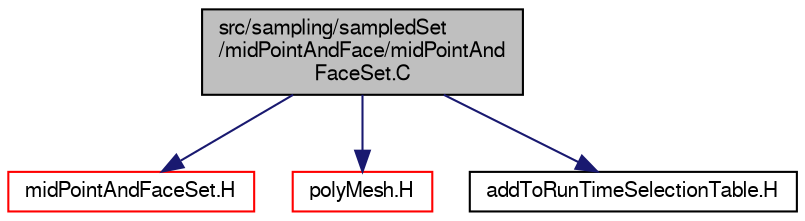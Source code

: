digraph "src/sampling/sampledSet/midPointAndFace/midPointAndFaceSet.C"
{
  bgcolor="transparent";
  edge [fontname="FreeSans",fontsize="10",labelfontname="FreeSans",labelfontsize="10"];
  node [fontname="FreeSans",fontsize="10",shape=record];
  Node0 [label="src/sampling/sampledSet\l/midPointAndFace/midPointAnd\lFaceSet.C",height=0.2,width=0.4,color="black", fillcolor="grey75", style="filled", fontcolor="black"];
  Node0 -> Node1 [color="midnightblue",fontsize="10",style="solid",fontname="FreeSans"];
  Node1 [label="midPointAndFaceSet.H",height=0.2,width=0.4,color="red",URL="$a14633.html"];
  Node0 -> Node141 [color="midnightblue",fontsize="10",style="solid",fontname="FreeSans"];
  Node141 [label="polyMesh.H",height=0.2,width=0.4,color="red",URL="$a11630.html"];
  Node0 -> Node301 [color="midnightblue",fontsize="10",style="solid",fontname="FreeSans"];
  Node301 [label="addToRunTimeSelectionTable.H",height=0.2,width=0.4,color="black",URL="$a09263.html",tooltip="Macros for easy insertion into run-time selection tables. "];
}
